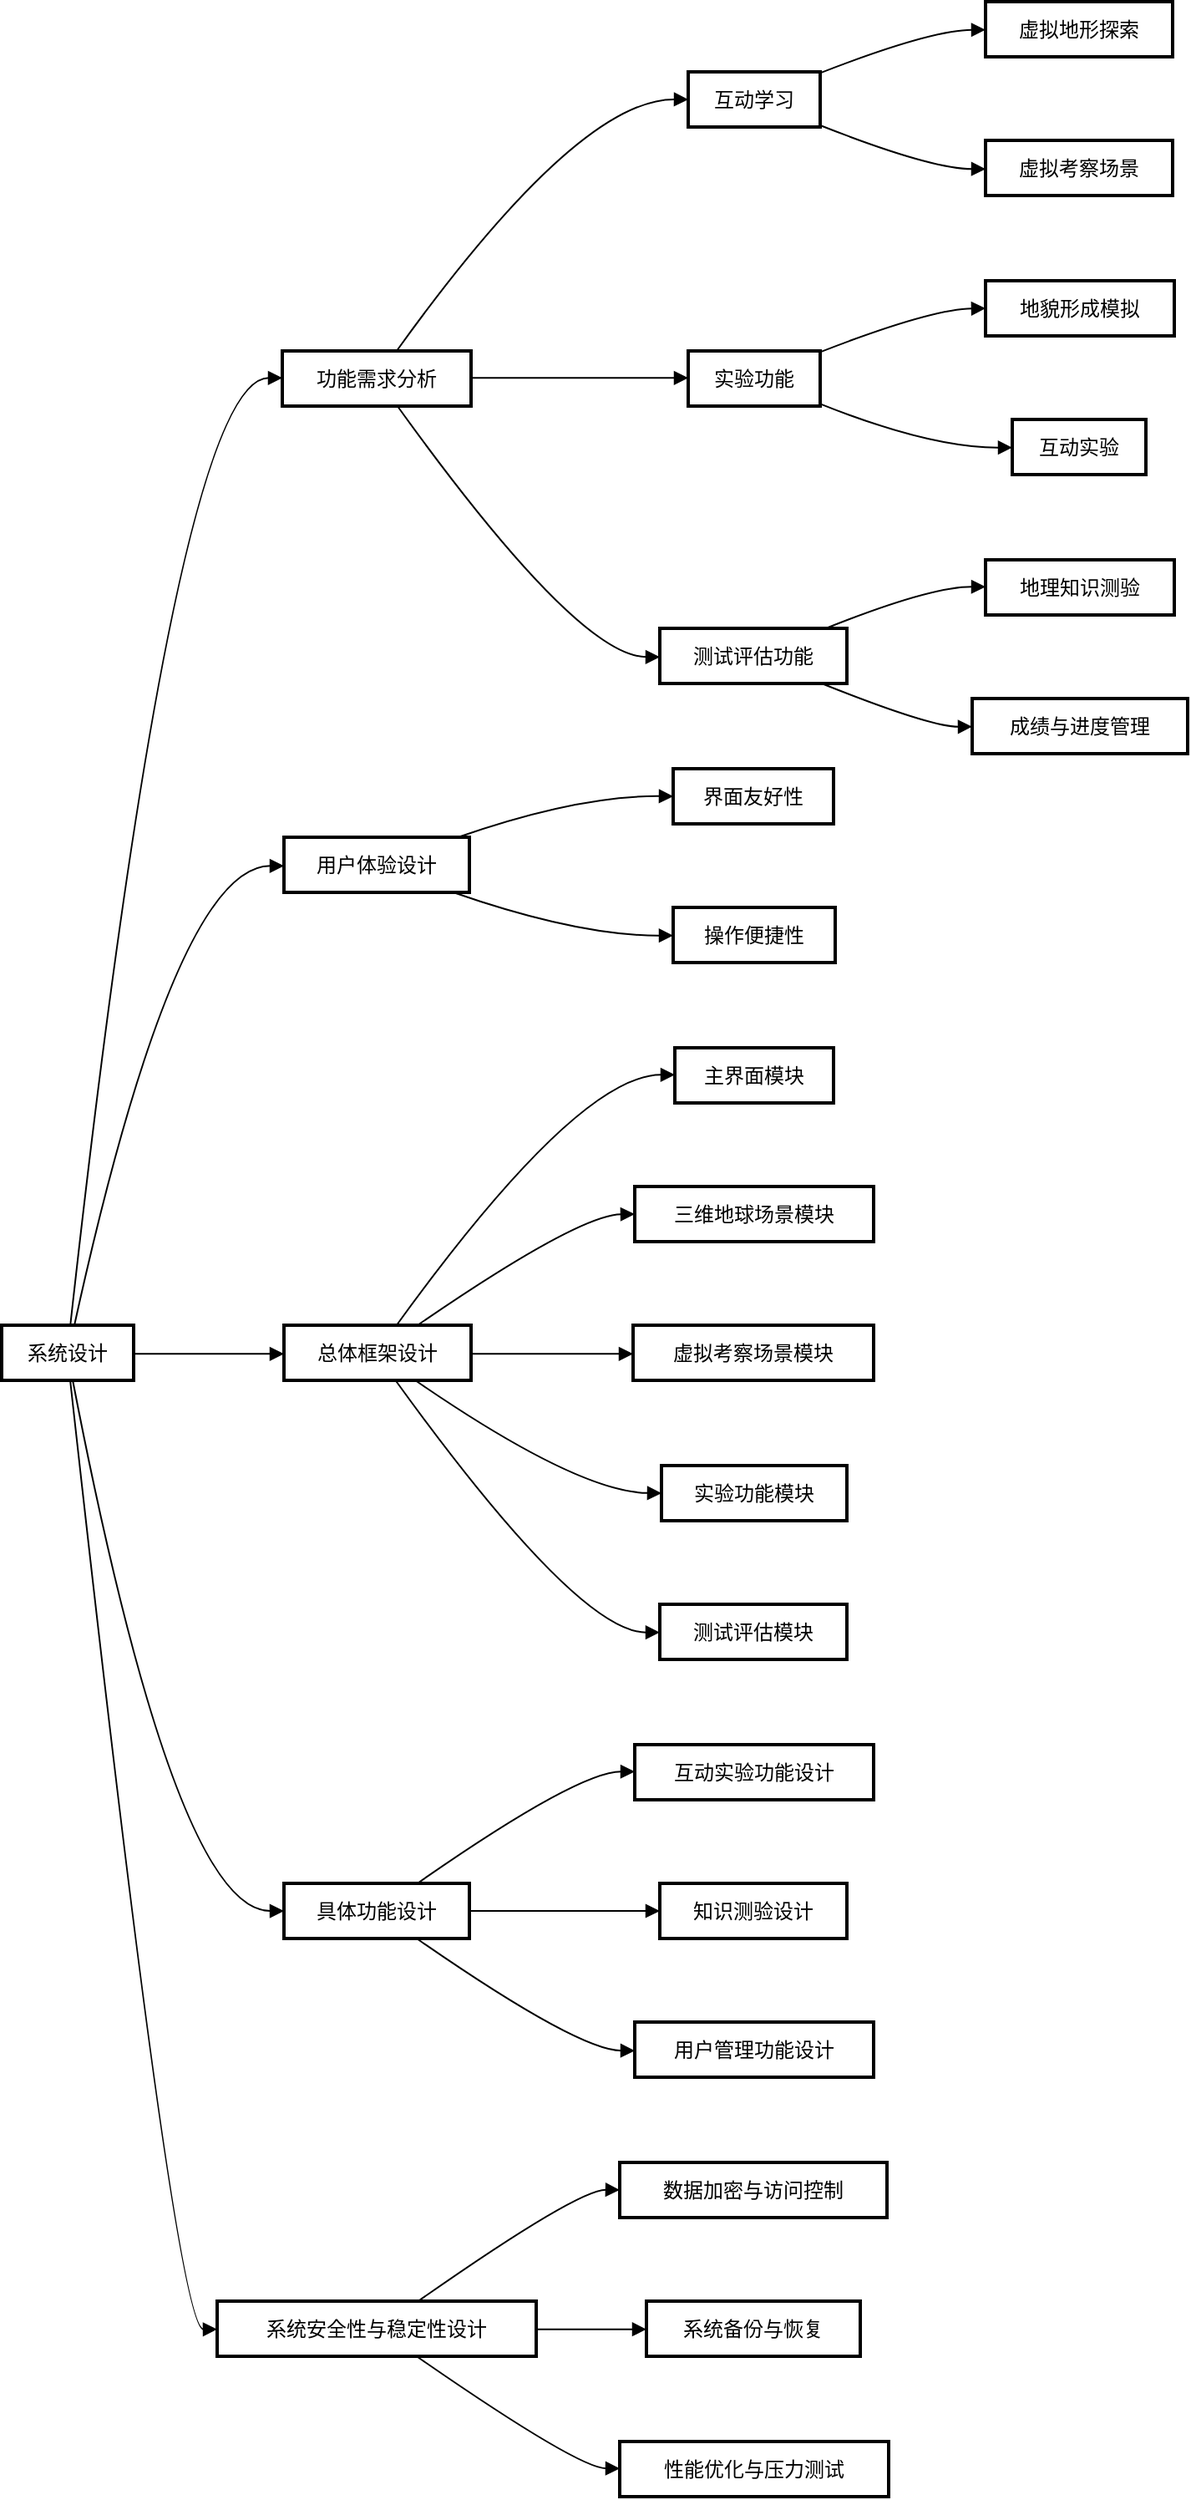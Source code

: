 <mxfile version="24.7.5">
  <diagram name="第 1 页" id="-prV1_K6u-0FTYfRDy4U">
    <mxGraphModel dx="1050" dy="653" grid="1" gridSize="10" guides="1" tooltips="1" connect="1" arrows="1" fold="1" page="1" pageScale="1" pageWidth="827" pageHeight="1169" math="0" shadow="0">
      <root>
        <mxCell id="0" />
        <mxCell id="1" parent="0" />
        <mxCell id="X02W-XwFpn8-nhFI2tIT-246" value="系统设计" style="whiteSpace=wrap;strokeWidth=2;" vertex="1" parent="1">
          <mxGeometry x="810" y="812" width="79" height="33" as="geometry" />
        </mxCell>
        <mxCell id="X02W-XwFpn8-nhFI2tIT-247" value="功能需求分析" style="whiteSpace=wrap;strokeWidth=2;" vertex="1" parent="1">
          <mxGeometry x="978" y="229" width="113" height="33" as="geometry" />
        </mxCell>
        <mxCell id="X02W-XwFpn8-nhFI2tIT-248" value="互动学习" style="whiteSpace=wrap;strokeWidth=2;" vertex="1" parent="1">
          <mxGeometry x="1221" y="62" width="79" height="33" as="geometry" />
        </mxCell>
        <mxCell id="X02W-XwFpn8-nhFI2tIT-249" value="虚拟地形探索" style="whiteSpace=wrap;strokeWidth=2;" vertex="1" parent="1">
          <mxGeometry x="1399" y="20" width="112" height="33" as="geometry" />
        </mxCell>
        <mxCell id="X02W-XwFpn8-nhFI2tIT-250" value="虚拟考察场景" style="whiteSpace=wrap;strokeWidth=2;" vertex="1" parent="1">
          <mxGeometry x="1399" y="103" width="112" height="33" as="geometry" />
        </mxCell>
        <mxCell id="X02W-XwFpn8-nhFI2tIT-251" value="实验功能" style="whiteSpace=wrap;strokeWidth=2;" vertex="1" parent="1">
          <mxGeometry x="1221" y="229" width="79" height="33" as="geometry" />
        </mxCell>
        <mxCell id="X02W-XwFpn8-nhFI2tIT-252" value="地貌形成模拟" style="whiteSpace=wrap;strokeWidth=2;" vertex="1" parent="1">
          <mxGeometry x="1399" y="187" width="113" height="33" as="geometry" />
        </mxCell>
        <mxCell id="X02W-XwFpn8-nhFI2tIT-253" value="互动实验" style="whiteSpace=wrap;strokeWidth=2;" vertex="1" parent="1">
          <mxGeometry x="1415" y="270" width="80" height="33" as="geometry" />
        </mxCell>
        <mxCell id="X02W-XwFpn8-nhFI2tIT-254" value="测试评估功能" style="whiteSpace=wrap;strokeWidth=2;" vertex="1" parent="1">
          <mxGeometry x="1204" y="395" width="112" height="33" as="geometry" />
        </mxCell>
        <mxCell id="X02W-XwFpn8-nhFI2tIT-255" value="地理知识测验" style="whiteSpace=wrap;strokeWidth=2;" vertex="1" parent="1">
          <mxGeometry x="1399" y="354" width="113" height="33" as="geometry" />
        </mxCell>
        <mxCell id="X02W-XwFpn8-nhFI2tIT-256" value="成绩与进度管理" style="whiteSpace=wrap;strokeWidth=2;" vertex="1" parent="1">
          <mxGeometry x="1391" y="437" width="129" height="33" as="geometry" />
        </mxCell>
        <mxCell id="X02W-XwFpn8-nhFI2tIT-257" value="用户体验设计" style="whiteSpace=wrap;strokeWidth=2;" vertex="1" parent="1">
          <mxGeometry x="979" y="520" width="111" height="33" as="geometry" />
        </mxCell>
        <mxCell id="X02W-XwFpn8-nhFI2tIT-258" value="界面友好性" style="whiteSpace=wrap;strokeWidth=2;" vertex="1" parent="1">
          <mxGeometry x="1212" y="479" width="96" height="33" as="geometry" />
        </mxCell>
        <mxCell id="X02W-XwFpn8-nhFI2tIT-259" value="操作便捷性" style="whiteSpace=wrap;strokeWidth=2;" vertex="1" parent="1">
          <mxGeometry x="1212" y="562" width="97" height="33" as="geometry" />
        </mxCell>
        <mxCell id="X02W-XwFpn8-nhFI2tIT-260" value="总体框架设计" style="whiteSpace=wrap;strokeWidth=2;" vertex="1" parent="1">
          <mxGeometry x="979" y="812" width="112" height="33" as="geometry" />
        </mxCell>
        <mxCell id="X02W-XwFpn8-nhFI2tIT-261" value="主界面模块" style="whiteSpace=wrap;strokeWidth=2;" vertex="1" parent="1">
          <mxGeometry x="1213" y="646" width="95" height="33" as="geometry" />
        </mxCell>
        <mxCell id="X02W-XwFpn8-nhFI2tIT-262" value="三维地球场景模块" style="whiteSpace=wrap;strokeWidth=2;" vertex="1" parent="1">
          <mxGeometry x="1189" y="729" width="143" height="33" as="geometry" />
        </mxCell>
        <mxCell id="X02W-XwFpn8-nhFI2tIT-263" value="虚拟考察场景模块" style="whiteSpace=wrap;strokeWidth=2;" vertex="1" parent="1">
          <mxGeometry x="1188" y="812" width="144" height="33" as="geometry" />
        </mxCell>
        <mxCell id="X02W-XwFpn8-nhFI2tIT-264" value="实验功能模块" style="whiteSpace=wrap;strokeWidth=2;" vertex="1" parent="1">
          <mxGeometry x="1205" y="896" width="111" height="33" as="geometry" />
        </mxCell>
        <mxCell id="X02W-XwFpn8-nhFI2tIT-265" value="测试评估模块" style="whiteSpace=wrap;strokeWidth=2;" vertex="1" parent="1">
          <mxGeometry x="1204" y="979" width="112" height="33" as="geometry" />
        </mxCell>
        <mxCell id="X02W-XwFpn8-nhFI2tIT-266" value="具体功能设计" style="whiteSpace=wrap;strokeWidth=2;" vertex="1" parent="1">
          <mxGeometry x="979" y="1146" width="111" height="33" as="geometry" />
        </mxCell>
        <mxCell id="X02W-XwFpn8-nhFI2tIT-267" value="互动实验功能设计" style="whiteSpace=wrap;strokeWidth=2;" vertex="1" parent="1">
          <mxGeometry x="1189" y="1063" width="143" height="33" as="geometry" />
        </mxCell>
        <mxCell id="X02W-XwFpn8-nhFI2tIT-268" value="知识测验设计" style="whiteSpace=wrap;strokeWidth=2;" vertex="1" parent="1">
          <mxGeometry x="1204" y="1146" width="112" height="33" as="geometry" />
        </mxCell>
        <mxCell id="X02W-XwFpn8-nhFI2tIT-269" value="用户管理功能设计" style="whiteSpace=wrap;strokeWidth=2;" vertex="1" parent="1">
          <mxGeometry x="1189" y="1229" width="143" height="33" as="geometry" />
        </mxCell>
        <mxCell id="X02W-XwFpn8-nhFI2tIT-270" value="系统安全性与稳定性设计" style="whiteSpace=wrap;strokeWidth=2;" vertex="1" parent="1">
          <mxGeometry x="939" y="1396" width="191" height="33" as="geometry" />
        </mxCell>
        <mxCell id="X02W-XwFpn8-nhFI2tIT-271" value="数据加密与访问控制" style="whiteSpace=wrap;strokeWidth=2;" vertex="1" parent="1">
          <mxGeometry x="1180" y="1313" width="160" height="33" as="geometry" />
        </mxCell>
        <mxCell id="X02W-XwFpn8-nhFI2tIT-272" value="系统备份与恢复" style="whiteSpace=wrap;strokeWidth=2;" vertex="1" parent="1">
          <mxGeometry x="1196" y="1396" width="128" height="33" as="geometry" />
        </mxCell>
        <mxCell id="X02W-XwFpn8-nhFI2tIT-273" value="性能优化与压力测试" style="whiteSpace=wrap;strokeWidth=2;" vertex="1" parent="1">
          <mxGeometry x="1180" y="1480" width="161" height="33" as="geometry" />
        </mxCell>
        <mxCell id="X02W-XwFpn8-nhFI2tIT-274" value="" style="curved=1;startArrow=none;endArrow=block;exitX=0.52;exitY=0.01;entryX=0;entryY=0.49;rounded=0;" edge="1" parent="1" source="X02W-XwFpn8-nhFI2tIT-246" target="X02W-XwFpn8-nhFI2tIT-247">
          <mxGeometry relative="1" as="geometry">
            <Array as="points">
              <mxPoint x="914" y="245" />
            </Array>
          </mxGeometry>
        </mxCell>
        <mxCell id="X02W-XwFpn8-nhFI2tIT-275" value="" style="curved=1;startArrow=none;endArrow=block;exitX=0.61;exitY=-0.02;entryX=0;entryY=0.5;rounded=0;" edge="1" parent="1" source="X02W-XwFpn8-nhFI2tIT-247" target="X02W-XwFpn8-nhFI2tIT-248">
          <mxGeometry relative="1" as="geometry">
            <Array as="points">
              <mxPoint x="1155" y="78" />
            </Array>
          </mxGeometry>
        </mxCell>
        <mxCell id="X02W-XwFpn8-nhFI2tIT-276" value="" style="curved=1;startArrow=none;endArrow=block;exitX=1;exitY=0.02;entryX=0;entryY=0.51;rounded=0;" edge="1" parent="1" source="X02W-XwFpn8-nhFI2tIT-248" target="X02W-XwFpn8-nhFI2tIT-249">
          <mxGeometry relative="1" as="geometry">
            <Array as="points">
              <mxPoint x="1366" y="37" />
            </Array>
          </mxGeometry>
        </mxCell>
        <mxCell id="X02W-XwFpn8-nhFI2tIT-277" value="" style="curved=1;startArrow=none;endArrow=block;exitX=1;exitY=0.97;entryX=0;entryY=0.52;rounded=0;" edge="1" parent="1" source="X02W-XwFpn8-nhFI2tIT-248" target="X02W-XwFpn8-nhFI2tIT-250">
          <mxGeometry relative="1" as="geometry">
            <Array as="points">
              <mxPoint x="1366" y="120" />
            </Array>
          </mxGeometry>
        </mxCell>
        <mxCell id="X02W-XwFpn8-nhFI2tIT-278" value="" style="curved=1;startArrow=none;endArrow=block;exitX=1;exitY=0.49;entryX=0;entryY=0.49;rounded=0;" edge="1" parent="1" source="X02W-XwFpn8-nhFI2tIT-247" target="X02W-XwFpn8-nhFI2tIT-251">
          <mxGeometry relative="1" as="geometry">
            <Array as="points" />
          </mxGeometry>
        </mxCell>
        <mxCell id="X02W-XwFpn8-nhFI2tIT-279" value="" style="curved=1;startArrow=none;endArrow=block;exitX=1;exitY=0.02;entryX=0;entryY=0.5;rounded=0;" edge="1" parent="1" source="X02W-XwFpn8-nhFI2tIT-251" target="X02W-XwFpn8-nhFI2tIT-252">
          <mxGeometry relative="1" as="geometry">
            <Array as="points">
              <mxPoint x="1366" y="204" />
            </Array>
          </mxGeometry>
        </mxCell>
        <mxCell id="X02W-XwFpn8-nhFI2tIT-280" value="" style="curved=1;startArrow=none;endArrow=block;exitX=1;exitY=0.96;entryX=0;entryY=0.51;rounded=0;" edge="1" parent="1" source="X02W-XwFpn8-nhFI2tIT-251" target="X02W-XwFpn8-nhFI2tIT-253">
          <mxGeometry relative="1" as="geometry">
            <Array as="points">
              <mxPoint x="1366" y="287" />
            </Array>
          </mxGeometry>
        </mxCell>
        <mxCell id="X02W-XwFpn8-nhFI2tIT-281" value="" style="curved=1;startArrow=none;endArrow=block;exitX=0.61;exitY=1;entryX=0;entryY=0.52;rounded=0;" edge="1" parent="1" source="X02W-XwFpn8-nhFI2tIT-247" target="X02W-XwFpn8-nhFI2tIT-254">
          <mxGeometry relative="1" as="geometry">
            <Array as="points">
              <mxPoint x="1155" y="412" />
            </Array>
          </mxGeometry>
        </mxCell>
        <mxCell id="X02W-XwFpn8-nhFI2tIT-282" value="" style="curved=1;startArrow=none;endArrow=block;exitX=0.88;exitY=0.01;entryX=0;entryY=0.49;rounded=0;" edge="1" parent="1" source="X02W-XwFpn8-nhFI2tIT-254" target="X02W-XwFpn8-nhFI2tIT-255">
          <mxGeometry relative="1" as="geometry">
            <Array as="points">
              <mxPoint x="1366" y="370" />
            </Array>
          </mxGeometry>
        </mxCell>
        <mxCell id="X02W-XwFpn8-nhFI2tIT-283" value="" style="curved=1;startArrow=none;endArrow=block;exitX=0.88;exitY=1.02;entryX=0;entryY=0.51;rounded=0;" edge="1" parent="1" source="X02W-XwFpn8-nhFI2tIT-254" target="X02W-XwFpn8-nhFI2tIT-256">
          <mxGeometry relative="1" as="geometry">
            <Array as="points">
              <mxPoint x="1366" y="454" />
            </Array>
          </mxGeometry>
        </mxCell>
        <mxCell id="X02W-XwFpn8-nhFI2tIT-284" value="" style="curved=1;startArrow=none;endArrow=block;exitX=0.55;exitY=0.01;entryX=0;entryY=0.52;rounded=0;" edge="1" parent="1" source="X02W-XwFpn8-nhFI2tIT-246" target="X02W-XwFpn8-nhFI2tIT-257">
          <mxGeometry relative="1" as="geometry">
            <Array as="points">
              <mxPoint x="914" y="537" />
            </Array>
          </mxGeometry>
        </mxCell>
        <mxCell id="X02W-XwFpn8-nhFI2tIT-285" value="" style="curved=1;startArrow=none;endArrow=block;exitX=0.93;exitY=0.01;entryX=0;entryY=0.5;rounded=0;" edge="1" parent="1" source="X02W-XwFpn8-nhFI2tIT-257" target="X02W-XwFpn8-nhFI2tIT-258">
          <mxGeometry relative="1" as="geometry">
            <Array as="points">
              <mxPoint x="1155" y="495" />
            </Array>
          </mxGeometry>
        </mxCell>
        <mxCell id="X02W-XwFpn8-nhFI2tIT-286" value="" style="curved=1;startArrow=none;endArrow=block;exitX=0.93;exitY=1.02;entryX=0;entryY=0.51;rounded=0;" edge="1" parent="1" source="X02W-XwFpn8-nhFI2tIT-257" target="X02W-XwFpn8-nhFI2tIT-259">
          <mxGeometry relative="1" as="geometry">
            <Array as="points">
              <mxPoint x="1155" y="579" />
            </Array>
          </mxGeometry>
        </mxCell>
        <mxCell id="X02W-XwFpn8-nhFI2tIT-287" value="" style="curved=1;startArrow=none;endArrow=block;exitX=1;exitY=0.52;entryX=0;entryY=0.52;rounded=0;" edge="1" parent="1" source="X02W-XwFpn8-nhFI2tIT-246" target="X02W-XwFpn8-nhFI2tIT-260">
          <mxGeometry relative="1" as="geometry">
            <Array as="points" />
          </mxGeometry>
        </mxCell>
        <mxCell id="X02W-XwFpn8-nhFI2tIT-288" value="" style="curved=1;startArrow=none;endArrow=block;exitX=0.6;exitY=0.01;entryX=0;entryY=0.49;rounded=0;" edge="1" parent="1" source="X02W-XwFpn8-nhFI2tIT-260" target="X02W-XwFpn8-nhFI2tIT-261">
          <mxGeometry relative="1" as="geometry">
            <Array as="points">
              <mxPoint x="1155" y="662" />
            </Array>
          </mxGeometry>
        </mxCell>
        <mxCell id="X02W-XwFpn8-nhFI2tIT-289" value="" style="curved=1;startArrow=none;endArrow=block;exitX=0.71;exitY=0.01;entryX=0;entryY=0.5;rounded=0;" edge="1" parent="1" source="X02W-XwFpn8-nhFI2tIT-260" target="X02W-XwFpn8-nhFI2tIT-262">
          <mxGeometry relative="1" as="geometry">
            <Array as="points">
              <mxPoint x="1155" y="746" />
            </Array>
          </mxGeometry>
        </mxCell>
        <mxCell id="X02W-XwFpn8-nhFI2tIT-290" value="" style="curved=1;startArrow=none;endArrow=block;exitX=0.99;exitY=0.52;entryX=0;entryY=0.52;rounded=0;" edge="1" parent="1" source="X02W-XwFpn8-nhFI2tIT-260" target="X02W-XwFpn8-nhFI2tIT-263">
          <mxGeometry relative="1" as="geometry">
            <Array as="points" />
          </mxGeometry>
        </mxCell>
        <mxCell id="X02W-XwFpn8-nhFI2tIT-291" value="" style="curved=1;startArrow=none;endArrow=block;exitX=0.71;exitY=1.02;entryX=0;entryY=0.5;rounded=0;" edge="1" parent="1" source="X02W-XwFpn8-nhFI2tIT-260" target="X02W-XwFpn8-nhFI2tIT-264">
          <mxGeometry relative="1" as="geometry">
            <Array as="points">
              <mxPoint x="1155" y="912" />
            </Array>
          </mxGeometry>
        </mxCell>
        <mxCell id="X02W-XwFpn8-nhFI2tIT-292" value="" style="curved=1;startArrow=none;endArrow=block;exitX=0.6;exitY=1.02;entryX=0;entryY=0.51;rounded=0;" edge="1" parent="1" source="X02W-XwFpn8-nhFI2tIT-260" target="X02W-XwFpn8-nhFI2tIT-265">
          <mxGeometry relative="1" as="geometry">
            <Array as="points">
              <mxPoint x="1155" y="996" />
            </Array>
          </mxGeometry>
        </mxCell>
        <mxCell id="X02W-XwFpn8-nhFI2tIT-293" value="" style="curved=1;startArrow=none;endArrow=block;exitX=0.54;exitY=1.02;entryX=0;entryY=0.5;rounded=0;" edge="1" parent="1" source="X02W-XwFpn8-nhFI2tIT-246" target="X02W-XwFpn8-nhFI2tIT-266">
          <mxGeometry relative="1" as="geometry">
            <Array as="points">
              <mxPoint x="914" y="1163" />
            </Array>
          </mxGeometry>
        </mxCell>
        <mxCell id="X02W-XwFpn8-nhFI2tIT-294" value="" style="curved=1;startArrow=none;endArrow=block;exitX=0.72;exitY=0;entryX=0;entryY=0.49;rounded=0;" edge="1" parent="1" source="X02W-XwFpn8-nhFI2tIT-266" target="X02W-XwFpn8-nhFI2tIT-267">
          <mxGeometry relative="1" as="geometry">
            <Array as="points">
              <mxPoint x="1155" y="1079" />
            </Array>
          </mxGeometry>
        </mxCell>
        <mxCell id="X02W-XwFpn8-nhFI2tIT-295" value="" style="curved=1;startArrow=none;endArrow=block;exitX=1;exitY=0.5;entryX=0;entryY=0.5;rounded=0;" edge="1" parent="1" source="X02W-XwFpn8-nhFI2tIT-266" target="X02W-XwFpn8-nhFI2tIT-268">
          <mxGeometry relative="1" as="geometry">
            <Array as="points" />
          </mxGeometry>
        </mxCell>
        <mxCell id="X02W-XwFpn8-nhFI2tIT-296" value="" style="curved=1;startArrow=none;endArrow=block;exitX=0.72;exitY=1.01;entryX=0;entryY=0.52;rounded=0;" edge="1" parent="1" source="X02W-XwFpn8-nhFI2tIT-266" target="X02W-XwFpn8-nhFI2tIT-269">
          <mxGeometry relative="1" as="geometry">
            <Array as="points">
              <mxPoint x="1155" y="1246" />
            </Array>
          </mxGeometry>
        </mxCell>
        <mxCell id="X02W-XwFpn8-nhFI2tIT-297" value="" style="curved=1;startArrow=none;endArrow=block;exitX=0.52;exitY=1.02;entryX=0;entryY=0.51;rounded=0;" edge="1" parent="1" source="X02W-XwFpn8-nhFI2tIT-246" target="X02W-XwFpn8-nhFI2tIT-270">
          <mxGeometry relative="1" as="geometry">
            <Array as="points">
              <mxPoint x="914" y="1413" />
            </Array>
          </mxGeometry>
        </mxCell>
        <mxCell id="X02W-XwFpn8-nhFI2tIT-298" value="" style="curved=1;startArrow=none;endArrow=block;exitX=0.63;exitY=0;entryX=0;entryY=0.5;rounded=0;" edge="1" parent="1" source="X02W-XwFpn8-nhFI2tIT-270" target="X02W-XwFpn8-nhFI2tIT-271">
          <mxGeometry relative="1" as="geometry">
            <Array as="points">
              <mxPoint x="1155" y="1329" />
            </Array>
          </mxGeometry>
        </mxCell>
        <mxCell id="X02W-XwFpn8-nhFI2tIT-299" value="" style="curved=1;startArrow=none;endArrow=block;exitX=1;exitY=0.51;entryX=0;entryY=0.51;rounded=0;" edge="1" parent="1" source="X02W-XwFpn8-nhFI2tIT-270" target="X02W-XwFpn8-nhFI2tIT-272">
          <mxGeometry relative="1" as="geometry">
            <Array as="points" />
          </mxGeometry>
        </mxCell>
        <mxCell id="X02W-XwFpn8-nhFI2tIT-300" value="" style="curved=1;startArrow=none;endArrow=block;exitX=0.63;exitY=1.02;entryX=0;entryY=0.49;rounded=0;" edge="1" parent="1" source="X02W-XwFpn8-nhFI2tIT-270" target="X02W-XwFpn8-nhFI2tIT-273">
          <mxGeometry relative="1" as="geometry">
            <Array as="points">
              <mxPoint x="1155" y="1496" />
            </Array>
          </mxGeometry>
        </mxCell>
      </root>
    </mxGraphModel>
  </diagram>
</mxfile>
